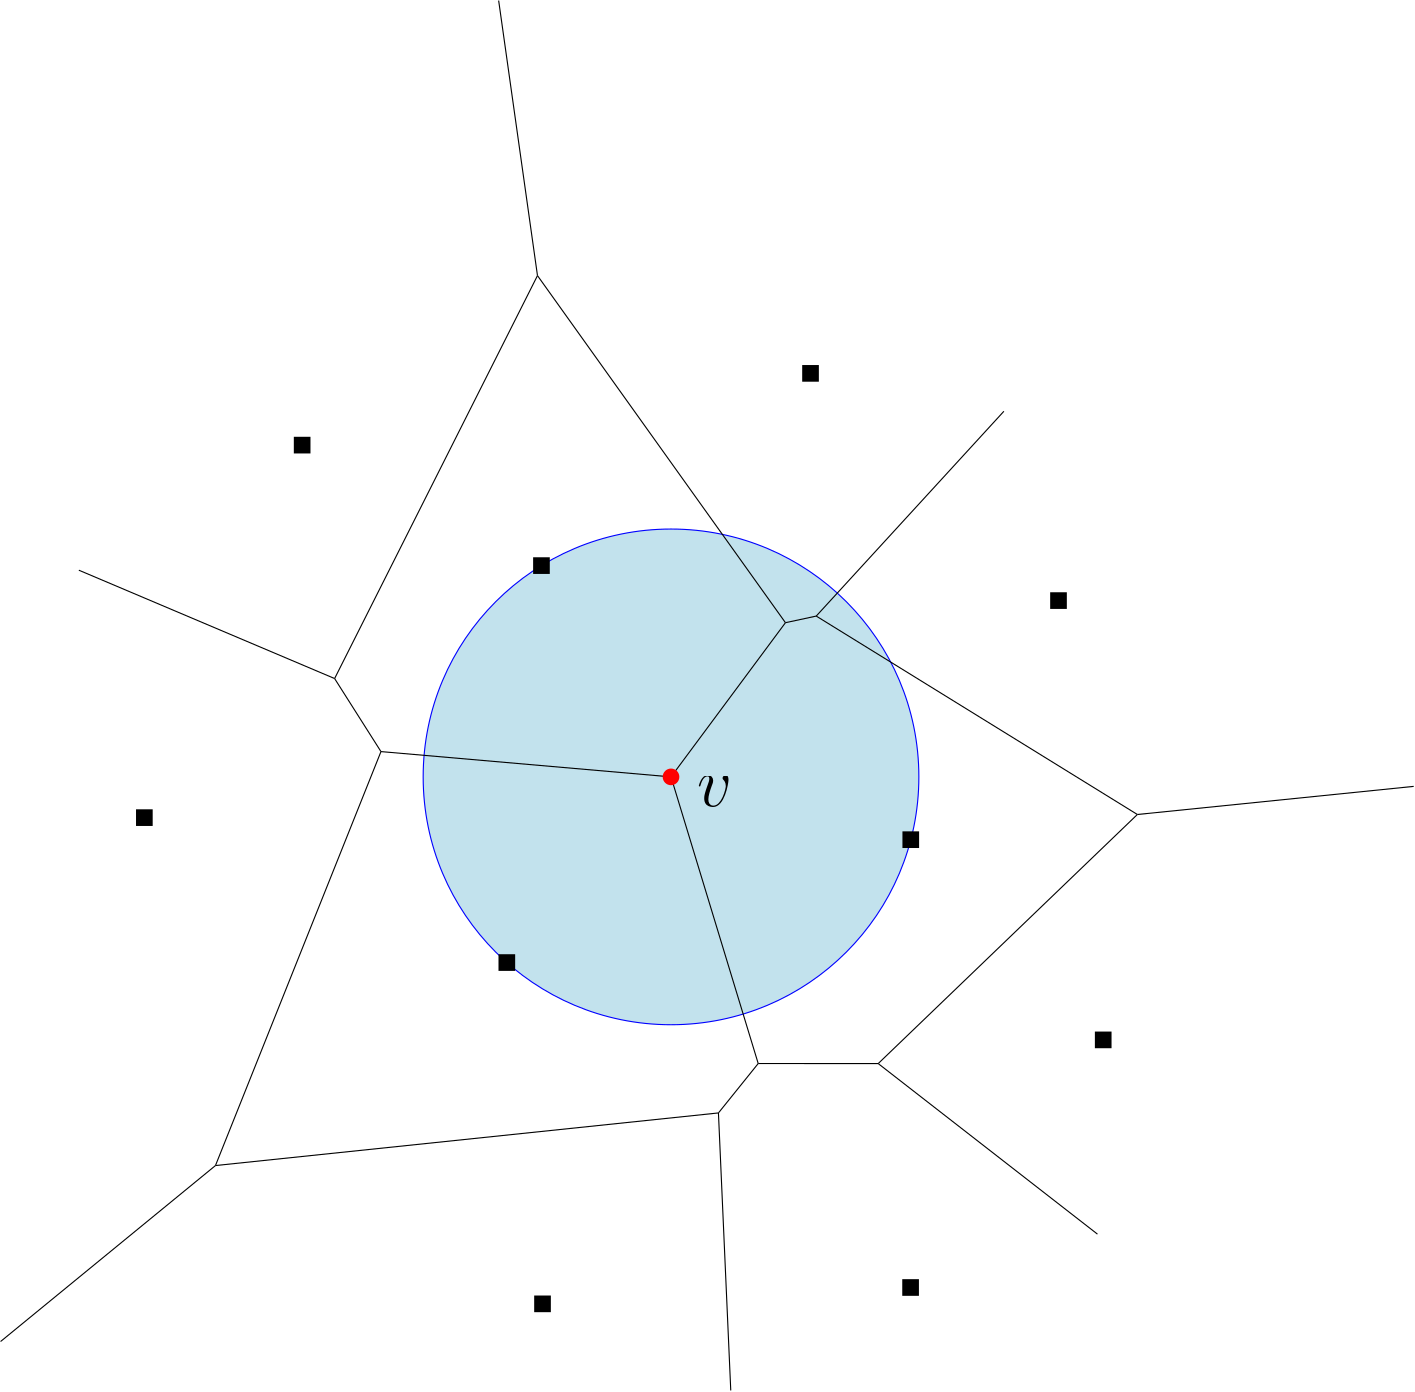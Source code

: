 <?xml version="1.0"?>
<!DOCTYPE ipe SYSTEM "ipe.dtd">
<ipe version="70212" creator="Ipe 7.2.12">
<info created="D:20190928135821" modified="D:20190928135821"/>
<ipestyle name="basic">
<symbol name="arrow/arc(spx)">
<path stroke="sym-stroke" fill="sym-stroke" pen="sym-pen">
0 0 m
-1 0.333 l
-1 -0.333 l
h
</path>
</symbol>
<symbol name="arrow/farc(spx)">
<path stroke="sym-stroke" fill="white" pen="sym-pen">
0 0 m
-1 0.333 l
-1 -0.333 l
h
</path>
</symbol>
<symbol name="arrow/ptarc(spx)">
<path stroke="sym-stroke" fill="sym-stroke" pen="sym-pen">
0 0 m
-1 0.333 l
-0.8 0 l
-1 -0.333 l
h
</path>
</symbol>
<symbol name="arrow/fptarc(spx)">
<path stroke="sym-stroke" fill="white" pen="sym-pen">
0 0 m
-1 0.333 l
-0.8 0 l
-1 -0.333 l
h
</path>
</symbol>
<symbol name="mark/circle(sx)" transformations="translations">
<path fill="sym-stroke">
0.6 0 0 0.6 0 0 e
0.4 0 0 0.4 0 0 e
</path>
</symbol>
<symbol name="mark/disk(sx)" transformations="translations">
<path fill="sym-stroke">
0.6 0 0 0.6 0 0 e
</path>
</symbol>
<symbol name="mark/fdisk(sfx)" transformations="translations">
<group>
<path fill="sym-fill">
0.5 0 0 0.5 0 0 e
</path>
<path fill="sym-stroke" fillrule="eofill">
0.6 0 0 0.6 0 0 e
0.4 0 0 0.4 0 0 e
</path>
</group>
</symbol>
<symbol name="mark/box(sx)" transformations="translations">
<path fill="sym-stroke" fillrule="eofill">
-0.6 -0.6 m
0.6 -0.6 l
0.6 0.6 l
-0.6 0.6 l
h
-0.4 -0.4 m
0.4 -0.4 l
0.4 0.4 l
-0.4 0.4 l
h
</path>
</symbol>
<symbol name="mark/square(sx)" transformations="translations">
<path fill="sym-stroke">
-0.6 -0.6 m
0.6 -0.6 l
0.6 0.6 l
-0.6 0.6 l
h
</path>
</symbol>
<symbol name="mark/fsquare(sfx)" transformations="translations">
<group>
<path fill="sym-fill">
-0.5 -0.5 m
0.5 -0.5 l
0.5 0.5 l
-0.5 0.5 l
h
</path>
<path fill="sym-stroke" fillrule="eofill">
-0.6 -0.6 m
0.6 -0.6 l
0.6 0.6 l
-0.6 0.6 l
h
-0.4 -0.4 m
0.4 -0.4 l
0.4 0.4 l
-0.4 0.4 l
h
</path>
</group>
</symbol>
<symbol name="mark/cross(sx)" transformations="translations">
<group>
<path fill="sym-stroke">
-0.43 -0.57 m
0.57 0.43 l
0.43 0.57 l
-0.57 -0.43 l
h
</path>
<path fill="sym-stroke">
-0.43 0.57 m
0.57 -0.43 l
0.43 -0.57 l
-0.57 0.43 l
h
</path>
</group>
</symbol>
<symbol name="arrow/fnormal(spx)">
<path stroke="sym-stroke" fill="white" pen="sym-pen">
0 0 m
-1 0.333 l
-1 -0.333 l
h
</path>
</symbol>
<symbol name="arrow/pointed(spx)">
<path stroke="sym-stroke" fill="sym-stroke" pen="sym-pen">
0 0 m
-1 0.333 l
-0.8 0 l
-1 -0.333 l
h
</path>
</symbol>
<symbol name="arrow/fpointed(spx)">
<path stroke="sym-stroke" fill="white" pen="sym-pen">
0 0 m
-1 0.333 l
-0.8 0 l
-1 -0.333 l
h
</path>
</symbol>
<symbol name="arrow/linear(spx)">
<path stroke="sym-stroke" pen="sym-pen">
-1 0.333 m
0 0 l
-1 -0.333 l
</path>
</symbol>
<symbol name="arrow/fdouble(spx)">
<path stroke="sym-stroke" fill="white" pen="sym-pen">
0 0 m
-1 0.333 l
-1 -0.333 l
h
-1 0 m
-2 0.333 l
-2 -0.333 l
h
</path>
</symbol>
<symbol name="arrow/double(spx)">
<path stroke="sym-stroke" fill="sym-stroke" pen="sym-pen">
0 0 m
-1 0.333 l
-1 -0.333 l
h
-1 0 m
-2 0.333 l
-2 -0.333 l
h
</path>
</symbol>
<pen name="heavier" value="0.8"/>
<pen name="fat" value="1.2"/>
<pen name="ultrafat" value="2"/>
<symbolsize name="large" value="5"/>
<symbolsize name="small" value="2"/>
<symbolsize name="tiny" value="1.1"/>
<arrowsize name="large" value="10"/>
<arrowsize name="small" value="5"/>
<arrowsize name="tiny" value="3"/>
<color name="red" value="1 0 0"/>
<color name="green" value="0 1 0"/>
<color name="blue" value="0 0 1"/>
<color name="yellow" value="1 1 0"/>
<color name="orange" value="1 0.647 0"/>
<color name="gold" value="1 0.843 0"/>
<color name="purple" value="0.627 0.125 0.941"/>
<color name="gray" value="0.745"/>
<color name="brown" value="0.647 0.165 0.165"/>
<color name="navy" value="0 0 0.502"/>
<color name="pink" value="1 0.753 0.796"/>
<color name="seagreen" value="0.18 0.545 0.341"/>
<color name="turquoise" value="0.251 0.878 0.816"/>
<color name="violet" value="0.933 0.51 0.933"/>
<color name="darkblue" value="0 0 0.545"/>
<color name="darkcyan" value="0 0.545 0.545"/>
<color name="darkgray" value="0.663"/>
<color name="darkgreen" value="0 0.392 0"/>
<color name="darkmagenta" value="0.545 0 0.545"/>
<color name="darkorange" value="1 0.549 0"/>
<color name="darkred" value="0.545 0 0"/>
<color name="lightblue" value="0.678 0.847 0.902"/>
<color name="lightcyan" value="0.878 1 1"/>
<color name="lightgray" value="0.827"/>
<color name="lightgreen" value="0.565 0.933 0.565"/>
<color name="lightyellow" value="1 1 0.878"/>
<dashstyle name="dashed" value="[4] 0"/>
<dashstyle name="dotted" value="[1 3] 0"/>
<dashstyle name="dash dotted" value="[4 2 1 2] 0"/>
<dashstyle name="dash dot dotted" value="[4 2 1 2 1 2] 0"/>
<textsize name="large" value="\large"/>
<textsize name="Large" value="\Large"/>
<textsize name="LARGE" value="\LARGE"/>
<textsize name="huge" value="\huge"/>
<textsize name="Huge" value="\Huge"/>
<textsize name="small" value="\small"/>
<textsize name="footnote" value="\footnotesize"/>
<textsize name="tiny" value="\tiny"/>
<textstyle name="center" begin="\begin{center}" end="\end{center}"/>
<textstyle name="itemize" begin="\begin{itemize}" end="\end{itemize}"/>
<textstyle name="item" begin="\begin{itemize}\item{}" end="\end{itemize}"/>
<gridsize name="4 pts" value="4"/>
<gridsize name="8 pts (~3 mm)" value="8"/>
<gridsize name="16 pts (~6 mm)" value="16"/>
<gridsize name="32 pts (~12 mm)" value="32"/>
<gridsize name="10 pts (~3.5 mm)" value="10"/>
<gridsize name="20 pts (~7 mm)" value="20"/>
<gridsize name="14 pts (~5 mm)" value="14"/>
<gridsize name="28 pts (~10 mm)" value="28"/>
<gridsize name="56 pts (~20 mm)" value="56"/>
<anglesize name="90 deg" value="90"/>
<anglesize name="60 deg" value="60"/>
<anglesize name="45 deg" value="45"/>
<anglesize name="30 deg" value="30"/>
<anglesize name="22.5 deg" value="22.5"/>
<opacity name="10%" value="0.1"/>
<opacity name="30%" value="0.3"/>
<opacity name="50%" value="0.5"/>
<opacity name="75%" value="0.75"/>
<tiling name="falling" angle="-60" step="4" width="1"/>
<tiling name="rising" angle="30" step="4" width="1"/>
</ipestyle>
<page>
<layer name="vertices"/>
<layer name="diagram"/>
<layer name="circle"/>
<layer name="text"/>
<view layers="vertices diagram circle text" active="text"/>
<path layer="circle" stroke="blue" fill="lightblue" opacity="75%" stroke-opacity="opaque">
89.2245 0 0 89.2245 271.366 490.83 e
</path>
<use layer="vertices" name="mark/square(sx)" pos="224.724 566.893" size="large" stroke="black"/>
<use matrix="1 0 0 1 12.7273 14.5455" name="mark/square(sx)" pos="199.533 409.445" size="large" stroke="black"/>
<use name="mark/square(sx)" pos="357.68 468.225" size="large" stroke="black"/>
<use matrix="1 0 0 1 -29.0911 2.72729" name="mark/square(sx)" pos="350.682 633.37" size="large" stroke="black"/>
<use name="mark/square(sx)" pos="410.862 554.297" size="large" stroke="black"/>
<use name="mark/square(sx)" pos="426.957 396.15" size="large" stroke="black"/>
<use matrix="1 0 0 1 -6.36367 -16.3637" name="mark/square(sx)" pos="363.978 323.374" size="large" stroke="black"/>
<use matrix="1 0 0 1 -50.0003 -5.45457" name="mark/square(sx)" pos="275.107 306.579" size="large" stroke="black"/>
<use matrix="1 0 0 1 11.8182 18.1819" name="mark/square(sx)" pos="126.757 592.084" size="large" stroke="black"/>
<use matrix="1 0 0 1 -10.0001 -44.5457" name="mark/square(sx)" pos="91.7687 520.708" size="large" stroke="black"/>
<group layer="diagram">
<path stroke="black">
107.37 350.919 m
30.0017 287.561 l
</path>
<path stroke="black">
107.37 350.919 m
166.949 499.937 l
</path>
<path stroke="black">
107.37 350.919 m
288.439 369.852 l
</path>
<path stroke="black">
345.953 387.623 m
439.246 477.293 l
</path>
<path stroke="black">
345.953 387.623 m
424.883 326.222 l
</path>
<path stroke="black">
345.953 387.623 m
302.755 387.64 l
</path>
<path stroke="black">
288.439 369.852 m
292.876 269.95 l
</path>
<path stroke="black">
288.439 369.852 m
302.755 387.64 l
</path>
<path stroke="black">
302.755 387.64 m
271.366 490.83 l
</path>
<path stroke="black">
223.293 671.291 m
209.317 770.31 l
</path>
<path stroke="black">
223.293 671.291 m
312.562 546.341 l
</path>
<path stroke="black">
223.293 671.291 m
150.26 526.233 l
</path>
<path stroke="black">
312.562 546.341 m
323.642 548.723 l
</path>
<path stroke="black">
312.562 546.341 m
271.366 490.83 l
</path>
<path stroke="black">
271.366 490.83 m
166.949 499.937 l
</path>
<path stroke="black">
166.949 499.937 m
150.26 526.233 l
</path>
<path stroke="black">
150.26 526.233 m
58.1808 565.238 l
</path>
<path stroke="black">
439.246 477.293 m
538.732 487.417 l
</path>
<path stroke="black">
439.246 477.293 m
323.642 548.723 l
</path>
<path stroke="black">
323.642 548.723 m
391.2 622.451 l
</path>
</group>
<use name="mark/disk(sx)" pos="271.366 490.83" size="large" stroke="red"/>
<text layer="text" matrix="1 0 0 1 -0.727753 -5.23982" transformations="translations" pos="281.469 485.588" stroke="black" type="label" width="12.623" height="10.672" depth="0" valign="baseline" size="Huge" style="math">v</text>
</page>
</ipe>
